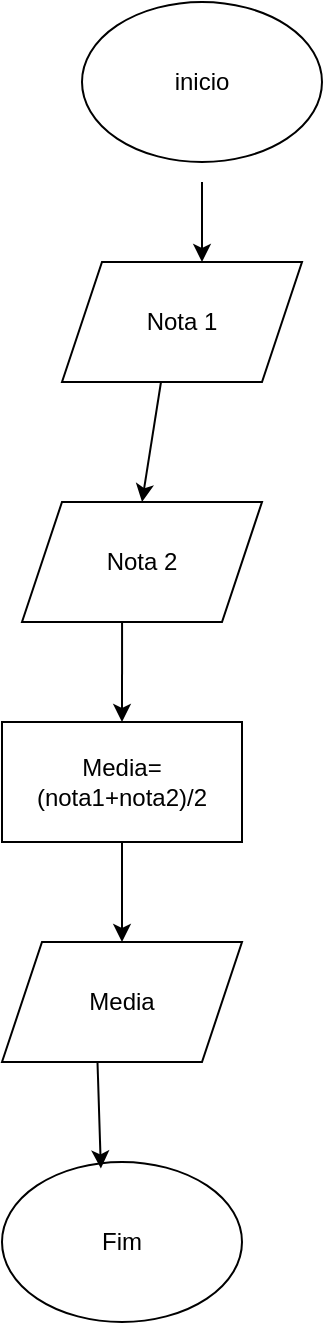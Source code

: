 <mxfile version="14.4.3" type="device"><diagram id="ZIQi7dTFDu8gsQINFC45" name="Page-1"><mxGraphModel dx="501" dy="257" grid="1" gridSize="10" guides="1" tooltips="1" connect="1" arrows="1" fold="1" page="1" pageScale="1" pageWidth="827" pageHeight="1169" math="0" shadow="0"><root><mxCell id="0"/><mxCell id="1" parent="0"/><mxCell id="8gKtnwQ16XXGxFZAnvzj-1" value="inicio" style="ellipse;whiteSpace=wrap;html=1;" vertex="1" parent="1"><mxGeometry x="200" y="60" width="120" height="80" as="geometry"/></mxCell><mxCell id="8gKtnwQ16XXGxFZAnvzj-2" value="" style="endArrow=classic;html=1;" edge="1" parent="1"><mxGeometry width="50" height="50" relative="1" as="geometry"><mxPoint x="260" y="150" as="sourcePoint"/><mxPoint x="260" y="190" as="targetPoint"/></mxGeometry></mxCell><mxCell id="8gKtnwQ16XXGxFZAnvzj-3" value="Nota 1" style="shape=parallelogram;perimeter=parallelogramPerimeter;whiteSpace=wrap;html=1;fixedSize=1;" vertex="1" parent="1"><mxGeometry x="190" y="190" width="120" height="60" as="geometry"/></mxCell><mxCell id="8gKtnwQ16XXGxFZAnvzj-4" value="" style="endArrow=classic;html=1;entryX=0.5;entryY=0;entryDx=0;entryDy=0;" edge="1" parent="1" target="8gKtnwQ16XXGxFZAnvzj-5"><mxGeometry width="50" height="50" relative="1" as="geometry"><mxPoint x="239.5" y="250" as="sourcePoint"/><mxPoint x="239.5" y="310" as="targetPoint"/></mxGeometry></mxCell><mxCell id="8gKtnwQ16XXGxFZAnvzj-5" value="Nota 2" style="shape=parallelogram;perimeter=parallelogramPerimeter;whiteSpace=wrap;html=1;fixedSize=1;" vertex="1" parent="1"><mxGeometry x="170" y="310" width="120" height="60" as="geometry"/></mxCell><mxCell id="8gKtnwQ16XXGxFZAnvzj-6" value="Media=(nota1+nota2)/2" style="rounded=0;whiteSpace=wrap;html=1;" vertex="1" parent="1"><mxGeometry x="160" y="420" width="120" height="60" as="geometry"/></mxCell><mxCell id="8gKtnwQ16XXGxFZAnvzj-7" value="" style="endArrow=classic;html=1;exitX=0.417;exitY=1;exitDx=0;exitDy=0;exitPerimeter=0;entryX=0.5;entryY=0;entryDx=0;entryDy=0;" edge="1" parent="1" source="8gKtnwQ16XXGxFZAnvzj-5" target="8gKtnwQ16XXGxFZAnvzj-6"><mxGeometry width="50" height="50" relative="1" as="geometry"><mxPoint x="240" y="500" as="sourcePoint"/><mxPoint x="220" y="410" as="targetPoint"/></mxGeometry></mxCell><mxCell id="8gKtnwQ16XXGxFZAnvzj-8" value="Media" style="shape=parallelogram;perimeter=parallelogramPerimeter;whiteSpace=wrap;html=1;fixedSize=1;" vertex="1" parent="1"><mxGeometry x="160" y="530" width="120" height="60" as="geometry"/></mxCell><mxCell id="8gKtnwQ16XXGxFZAnvzj-9" value="" style="endArrow=classic;html=1;entryX=0.5;entryY=0;entryDx=0;entryDy=0;exitX=0.5;exitY=1;exitDx=0;exitDy=0;" edge="1" parent="1" source="8gKtnwQ16XXGxFZAnvzj-6" target="8gKtnwQ16XXGxFZAnvzj-8"><mxGeometry width="50" height="50" relative="1" as="geometry"><mxPoint x="240" y="500" as="sourcePoint"/><mxPoint x="290" y="450" as="targetPoint"/></mxGeometry></mxCell><mxCell id="8gKtnwQ16XXGxFZAnvzj-10" value="Fim" style="ellipse;whiteSpace=wrap;html=1;" vertex="1" parent="1"><mxGeometry x="160" y="640" width="120" height="80" as="geometry"/></mxCell><mxCell id="8gKtnwQ16XXGxFZAnvzj-11" value="" style="endArrow=classic;html=1;entryX=0.412;entryY=0.04;entryDx=0;entryDy=0;entryPerimeter=0;exitX=0.398;exitY=1.007;exitDx=0;exitDy=0;exitPerimeter=0;" edge="1" parent="1" source="8gKtnwQ16XXGxFZAnvzj-8" target="8gKtnwQ16XXGxFZAnvzj-10"><mxGeometry width="50" height="50" relative="1" as="geometry"><mxPoint x="190" y="650" as="sourcePoint"/><mxPoint x="240" y="600" as="targetPoint"/></mxGeometry></mxCell></root></mxGraphModel></diagram></mxfile>